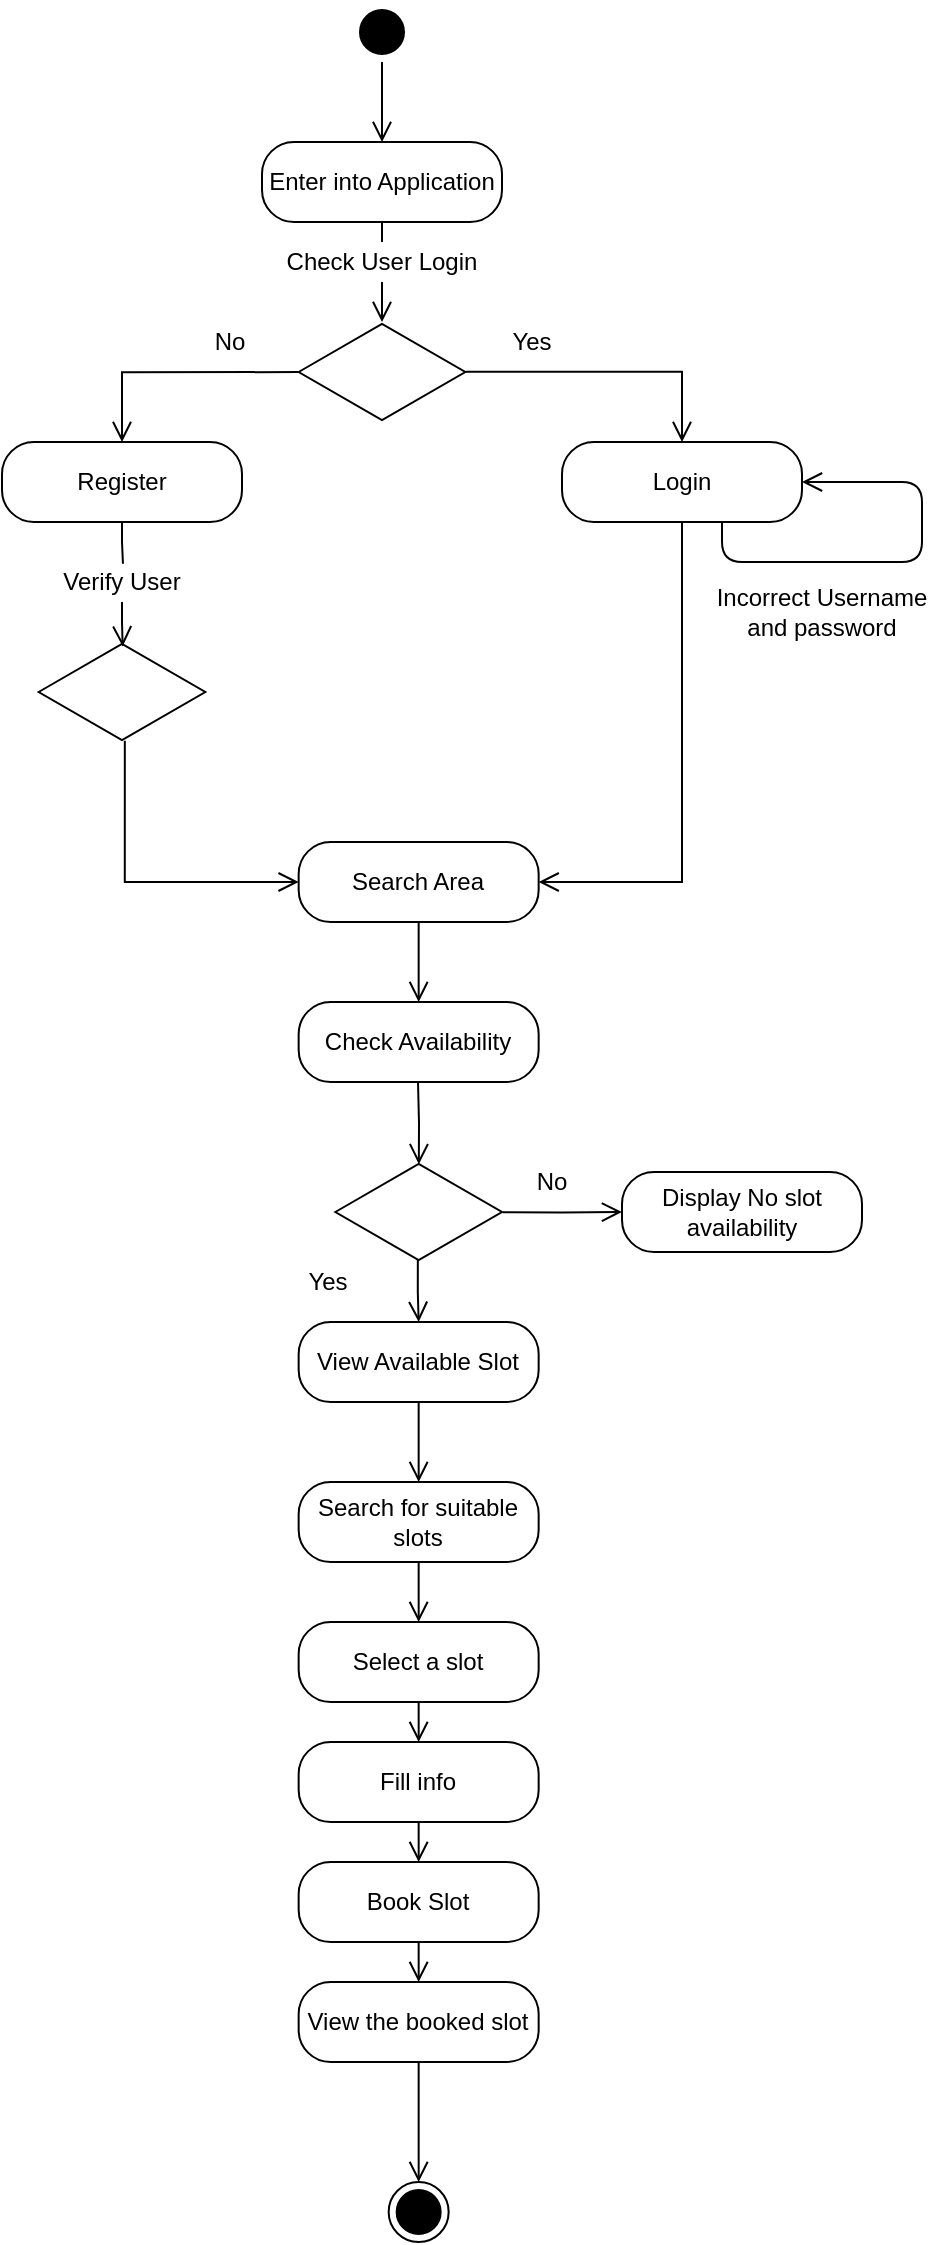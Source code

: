 <mxfile version="20.4.0" type="github">
  <diagram id="uE0wd6fe6isfQXGbURvr" name="Page-1">
    <mxGraphModel dx="640" dy="863" grid="1" gridSize="10" guides="1" tooltips="1" connect="1" arrows="1" fold="1" page="1" pageScale="1" pageWidth="3300" pageHeight="4681" math="0" shadow="0">
      <root>
        <mxCell id="0" />
        <mxCell id="1" parent="0" />
        <mxCell id="hHvPGeBcFVmDRbDqNKZQ-1" value="" style="ellipse;html=1;shape=startState;fillColor=#000000;" vertex="1" parent="1">
          <mxGeometry x="425" y="60" width="30" height="30" as="geometry" />
        </mxCell>
        <mxCell id="hHvPGeBcFVmDRbDqNKZQ-2" value="" style="edgeStyle=orthogonalEdgeStyle;html=1;verticalAlign=bottom;endArrow=open;endSize=8;strokeColor=#000000;rounded=0;exitX=0.5;exitY=1;exitDx=0;exitDy=0;" edge="1" source="hHvPGeBcFVmDRbDqNKZQ-1" parent="1">
          <mxGeometry relative="1" as="geometry">
            <mxPoint x="440" y="130" as="targetPoint" />
          </mxGeometry>
        </mxCell>
        <mxCell id="hHvPGeBcFVmDRbDqNKZQ-3" value="Enter into Application" style="rounded=1;whiteSpace=wrap;html=1;arcSize=40;" vertex="1" parent="1">
          <mxGeometry x="380" y="130" width="120" height="40" as="geometry" />
        </mxCell>
        <mxCell id="hHvPGeBcFVmDRbDqNKZQ-4" value="" style="edgeStyle=orthogonalEdgeStyle;html=1;verticalAlign=bottom;endArrow=open;endSize=8;strokeColor=#000000;rounded=0;" edge="1" source="hHvPGeBcFVmDRbDqNKZQ-3" parent="1">
          <mxGeometry relative="1" as="geometry">
            <mxPoint x="440" y="220" as="targetPoint" />
          </mxGeometry>
        </mxCell>
        <mxCell id="hHvPGeBcFVmDRbDqNKZQ-9" value="" style="html=1;whiteSpace=wrap;aspect=fixed;shape=isoRectangle;" vertex="1" parent="1">
          <mxGeometry x="398.33" y="220" width="83.33" height="50" as="geometry" />
        </mxCell>
        <mxCell id="hHvPGeBcFVmDRbDqNKZQ-10" value="Register" style="rounded=1;whiteSpace=wrap;html=1;arcSize=40;" vertex="1" parent="1">
          <mxGeometry x="250" y="280" width="120" height="40" as="geometry" />
        </mxCell>
        <mxCell id="hHvPGeBcFVmDRbDqNKZQ-11" value="" style="edgeStyle=orthogonalEdgeStyle;html=1;verticalAlign=bottom;endArrow=open;endSize=8;strokeColor=#000000;rounded=0;entryX=0.5;entryY=0;entryDx=0;entryDy=0;exitX=-0.003;exitY=0.501;exitDx=0;exitDy=0;exitPerimeter=0;" edge="1" parent="1" source="hHvPGeBcFVmDRbDqNKZQ-9" target="hHvPGeBcFVmDRbDqNKZQ-10">
          <mxGeometry relative="1" as="geometry">
            <mxPoint x="450" y="230" as="targetPoint" />
            <mxPoint x="450" y="180" as="sourcePoint" />
          </mxGeometry>
        </mxCell>
        <mxCell id="hHvPGeBcFVmDRbDqNKZQ-13" value="Login" style="rounded=1;whiteSpace=wrap;html=1;arcSize=40;" vertex="1" parent="1">
          <mxGeometry x="530" y="280" width="120" height="40" as="geometry" />
        </mxCell>
        <mxCell id="hHvPGeBcFVmDRbDqNKZQ-14" value="" style="edgeStyle=orthogonalEdgeStyle;html=1;verticalAlign=bottom;endArrow=open;endSize=8;strokeColor=#000000;rounded=0;entryX=0.5;entryY=0;entryDx=0;entryDy=0;exitX=1.003;exitY=0.498;exitDx=0;exitDy=0;exitPerimeter=0;" edge="1" parent="1" source="hHvPGeBcFVmDRbDqNKZQ-9" target="hHvPGeBcFVmDRbDqNKZQ-13">
          <mxGeometry relative="1" as="geometry">
            <mxPoint x="450" y="230" as="targetPoint" />
            <mxPoint x="450" y="180" as="sourcePoint" />
          </mxGeometry>
        </mxCell>
        <mxCell id="hHvPGeBcFVmDRbDqNKZQ-16" value="" style="html=1;whiteSpace=wrap;aspect=fixed;shape=isoRectangle;" vertex="1" parent="1">
          <mxGeometry x="268.33" y="380" width="83.33" height="50" as="geometry" />
        </mxCell>
        <mxCell id="hHvPGeBcFVmDRbDqNKZQ-17" value="" style="edgeStyle=orthogonalEdgeStyle;html=1;verticalAlign=bottom;endArrow=open;endSize=8;strokeColor=#000000;rounded=0;exitX=0.5;exitY=1;exitDx=0;exitDy=0;entryX=0.504;entryY=0.045;entryDx=0;entryDy=0;entryPerimeter=0;startArrow=none;" edge="1" parent="1" source="hHvPGeBcFVmDRbDqNKZQ-19" target="hHvPGeBcFVmDRbDqNKZQ-16">
          <mxGeometry relative="1" as="geometry">
            <mxPoint x="450" y="230" as="targetPoint" />
            <mxPoint x="450" y="180" as="sourcePoint" />
          </mxGeometry>
        </mxCell>
        <mxCell id="hHvPGeBcFVmDRbDqNKZQ-19" value="Verify User" style="rounded=0;whiteSpace=wrap;html=1;fontColor=#000000;fillColor=#FFFFFF;strokeColor=none;" vertex="1" parent="1">
          <mxGeometry x="250" y="340" width="120" height="20" as="geometry" />
        </mxCell>
        <mxCell id="hHvPGeBcFVmDRbDqNKZQ-20" value="" style="edgeStyle=orthogonalEdgeStyle;html=1;verticalAlign=bottom;endArrow=none;endSize=8;strokeColor=#000000;rounded=0;exitX=0.5;exitY=1;exitDx=0;exitDy=0;entryX=0.504;entryY=0.045;entryDx=0;entryDy=0;entryPerimeter=0;" edge="1" parent="1" source="hHvPGeBcFVmDRbDqNKZQ-10" target="hHvPGeBcFVmDRbDqNKZQ-19">
          <mxGeometry relative="1" as="geometry">
            <mxPoint x="310.328" y="382.25" as="targetPoint" />
            <mxPoint x="310" y="320" as="sourcePoint" />
          </mxGeometry>
        </mxCell>
        <mxCell id="hHvPGeBcFVmDRbDqNKZQ-21" value="Check User Login" style="rounded=0;whiteSpace=wrap;html=1;fontColor=#000000;fillColor=#FFFFFF;strokeColor=none;" vertex="1" parent="1">
          <mxGeometry x="380" y="180" width="120" height="20" as="geometry" />
        </mxCell>
        <mxCell id="hHvPGeBcFVmDRbDqNKZQ-22" value="Yes" style="rounded=0;whiteSpace=wrap;html=1;fontColor=#000000;fillColor=#FFFFFF;strokeColor=none;" vertex="1" parent="1">
          <mxGeometry x="490" y="220" width="50" height="20" as="geometry" />
        </mxCell>
        <mxCell id="hHvPGeBcFVmDRbDqNKZQ-23" value="No" style="rounded=0;whiteSpace=wrap;html=1;fontColor=#000000;fillColor=#FFFFFF;strokeColor=none;" vertex="1" parent="1">
          <mxGeometry x="340" y="220" width="48.33" height="20" as="geometry" />
        </mxCell>
        <mxCell id="hHvPGeBcFVmDRbDqNKZQ-24" value="Search Area" style="rounded=1;whiteSpace=wrap;html=1;arcSize=40;" vertex="1" parent="1">
          <mxGeometry x="398.33" y="480" width="120" height="40" as="geometry" />
        </mxCell>
        <mxCell id="hHvPGeBcFVmDRbDqNKZQ-25" value="" style="edgeStyle=orthogonalEdgeStyle;html=1;verticalAlign=bottom;endArrow=open;endSize=8;strokeColor=#000000;rounded=0;entryX=0;entryY=0.5;entryDx=0;entryDy=0;exitX=0.517;exitY=0.987;exitDx=0;exitDy=0;exitPerimeter=0;" edge="1" parent="1" source="hHvPGeBcFVmDRbDqNKZQ-16" target="hHvPGeBcFVmDRbDqNKZQ-24">
          <mxGeometry relative="1" as="geometry">
            <mxPoint x="600" y="290" as="targetPoint" />
            <mxPoint x="491.91" y="254.9" as="sourcePoint" />
          </mxGeometry>
        </mxCell>
        <mxCell id="hHvPGeBcFVmDRbDqNKZQ-26" value="" style="edgeStyle=orthogonalEdgeStyle;html=1;verticalAlign=bottom;endArrow=open;endSize=8;strokeColor=#000000;rounded=0;entryX=1;entryY=0.5;entryDx=0;entryDy=0;exitX=0.5;exitY=1;exitDx=0;exitDy=0;" edge="1" parent="1" source="hHvPGeBcFVmDRbDqNKZQ-13" target="hHvPGeBcFVmDRbDqNKZQ-24">
          <mxGeometry relative="1" as="geometry">
            <mxPoint x="610" y="300" as="targetPoint" />
            <mxPoint x="501.91" y="264.9" as="sourcePoint" />
          </mxGeometry>
        </mxCell>
        <mxCell id="hHvPGeBcFVmDRbDqNKZQ-27" value="Check Availability" style="rounded=1;whiteSpace=wrap;html=1;arcSize=40;" vertex="1" parent="1">
          <mxGeometry x="398.33" y="560" width="120" height="40" as="geometry" />
        </mxCell>
        <mxCell id="hHvPGeBcFVmDRbDqNKZQ-28" value="" style="edgeStyle=orthogonalEdgeStyle;html=1;verticalAlign=bottom;endArrow=open;endSize=8;strokeColor=#000000;rounded=0;entryX=0.5;entryY=0;entryDx=0;entryDy=0;exitX=0.5;exitY=1;exitDx=0;exitDy=0;" edge="1" parent="1" source="hHvPGeBcFVmDRbDqNKZQ-24" target="hHvPGeBcFVmDRbDqNKZQ-27">
          <mxGeometry relative="1" as="geometry">
            <mxPoint x="528.33" y="510" as="targetPoint" />
            <mxPoint x="600" y="330" as="sourcePoint" />
          </mxGeometry>
        </mxCell>
        <mxCell id="hHvPGeBcFVmDRbDqNKZQ-29" value="" style="html=1;whiteSpace=wrap;aspect=fixed;shape=isoRectangle;" vertex="1" parent="1">
          <mxGeometry x="416.67" y="640" width="83.33" height="50" as="geometry" />
        </mxCell>
        <mxCell id="hHvPGeBcFVmDRbDqNKZQ-30" value="" style="edgeStyle=orthogonalEdgeStyle;html=1;verticalAlign=bottom;endArrow=open;endSize=8;strokeColor=#000000;rounded=0;entryX=0.501;entryY=0.022;entryDx=0;entryDy=0;entryPerimeter=0;" edge="1" parent="1" target="hHvPGeBcFVmDRbDqNKZQ-29">
          <mxGeometry relative="1" as="geometry">
            <mxPoint x="468.33" y="570" as="targetPoint" />
            <mxPoint x="458" y="600" as="sourcePoint" />
          </mxGeometry>
        </mxCell>
        <mxCell id="hHvPGeBcFVmDRbDqNKZQ-32" value="View Available Slot" style="rounded=1;whiteSpace=wrap;html=1;arcSize=40;" vertex="1" parent="1">
          <mxGeometry x="398.33" y="720" width="120" height="40" as="geometry" />
        </mxCell>
        <mxCell id="hHvPGeBcFVmDRbDqNKZQ-33" value="" style="edgeStyle=orthogonalEdgeStyle;html=1;verticalAlign=bottom;endArrow=open;endSize=8;strokeColor=#000000;rounded=0;entryX=0.5;entryY=0;entryDx=0;entryDy=0;exitX=0.495;exitY=0.971;exitDx=0;exitDy=0;exitPerimeter=0;" edge="1" parent="1" source="hHvPGeBcFVmDRbDqNKZQ-29" target="hHvPGeBcFVmDRbDqNKZQ-32">
          <mxGeometry relative="1" as="geometry">
            <mxPoint x="468.418" y="651.1" as="targetPoint" />
            <mxPoint x="458" y="690" as="sourcePoint" />
          </mxGeometry>
        </mxCell>
        <mxCell id="hHvPGeBcFVmDRbDqNKZQ-34" value="Yes" style="rounded=0;whiteSpace=wrap;html=1;fontColor=#000000;fillColor=#FFFFFF;strokeColor=none;" vertex="1" parent="1">
          <mxGeometry x="388.33" y="690" width="50" height="20" as="geometry" />
        </mxCell>
        <mxCell id="hHvPGeBcFVmDRbDqNKZQ-35" value="Display No slot availability" style="rounded=1;whiteSpace=wrap;html=1;arcSize=40;" vertex="1" parent="1">
          <mxGeometry x="560" y="645" width="120" height="40" as="geometry" />
        </mxCell>
        <mxCell id="hHvPGeBcFVmDRbDqNKZQ-37" value="" style="edgeStyle=orthogonalEdgeStyle;html=1;verticalAlign=bottom;endArrow=open;endSize=8;strokeColor=#000000;rounded=0;entryX=0;entryY=0.5;entryDx=0;entryDy=0;exitX=1.004;exitY=0.503;exitDx=0;exitDy=0;exitPerimeter=0;" edge="1" parent="1" source="hHvPGeBcFVmDRbDqNKZQ-29" target="hHvPGeBcFVmDRbDqNKZQ-35">
          <mxGeometry relative="1" as="geometry">
            <mxPoint x="468.418" y="651.1" as="targetPoint" />
            <mxPoint x="510" y="670" as="sourcePoint" />
          </mxGeometry>
        </mxCell>
        <mxCell id="hHvPGeBcFVmDRbDqNKZQ-38" value="Search for suitable slots" style="rounded=1;whiteSpace=wrap;html=1;arcSize=40;" vertex="1" parent="1">
          <mxGeometry x="398.33" y="800" width="120" height="40" as="geometry" />
        </mxCell>
        <mxCell id="hHvPGeBcFVmDRbDqNKZQ-39" value="" style="edgeStyle=orthogonalEdgeStyle;html=1;verticalAlign=bottom;endArrow=open;endSize=8;strokeColor=#000000;rounded=0;entryX=0.5;entryY=0;entryDx=0;entryDy=0;exitX=0.5;exitY=1;exitDx=0;exitDy=0;" edge="1" parent="1" source="hHvPGeBcFVmDRbDqNKZQ-32" target="hHvPGeBcFVmDRbDqNKZQ-38">
          <mxGeometry relative="1" as="geometry">
            <mxPoint x="468.33" y="730" as="targetPoint" />
            <mxPoint x="467.918" y="698.55" as="sourcePoint" />
          </mxGeometry>
        </mxCell>
        <mxCell id="hHvPGeBcFVmDRbDqNKZQ-40" value="No" style="rounded=0;whiteSpace=wrap;html=1;fontColor=#000000;fillColor=#FFFFFF;strokeColor=none;" vertex="1" parent="1">
          <mxGeometry x="500" y="640" width="50" height="20" as="geometry" />
        </mxCell>
        <mxCell id="hHvPGeBcFVmDRbDqNKZQ-41" value="Select a slot" style="rounded=1;whiteSpace=wrap;html=1;arcSize=40;" vertex="1" parent="1">
          <mxGeometry x="398.33" y="870" width="120" height="40" as="geometry" />
        </mxCell>
        <mxCell id="hHvPGeBcFVmDRbDqNKZQ-42" value="Fill info" style="rounded=1;whiteSpace=wrap;html=1;arcSize=40;" vertex="1" parent="1">
          <mxGeometry x="398.33" y="930" width="120" height="40" as="geometry" />
        </mxCell>
        <mxCell id="hHvPGeBcFVmDRbDqNKZQ-43" value="Book Slot" style="rounded=1;whiteSpace=wrap;html=1;arcSize=40;" vertex="1" parent="1">
          <mxGeometry x="398.33" y="990" width="120" height="40" as="geometry" />
        </mxCell>
        <mxCell id="hHvPGeBcFVmDRbDqNKZQ-44" value="View the booked slot" style="rounded=1;whiteSpace=wrap;html=1;arcSize=40;" vertex="1" parent="1">
          <mxGeometry x="398.33" y="1050" width="120" height="40" as="geometry" />
        </mxCell>
        <mxCell id="hHvPGeBcFVmDRbDqNKZQ-45" value="" style="edgeStyle=orthogonalEdgeStyle;html=1;verticalAlign=bottom;endArrow=open;endSize=8;strokeColor=#000000;rounded=0;entryX=0.5;entryY=0;entryDx=0;entryDy=0;exitX=0.5;exitY=1;exitDx=0;exitDy=0;" edge="1" parent="1" source="hHvPGeBcFVmDRbDqNKZQ-38" target="hHvPGeBcFVmDRbDqNKZQ-41">
          <mxGeometry relative="1" as="geometry">
            <mxPoint x="468.33" y="810" as="targetPoint" />
            <mxPoint x="458" y="840" as="sourcePoint" />
          </mxGeometry>
        </mxCell>
        <mxCell id="hHvPGeBcFVmDRbDqNKZQ-46" value="" style="edgeStyle=orthogonalEdgeStyle;html=1;verticalAlign=bottom;endArrow=open;endSize=8;strokeColor=#000000;rounded=0;entryX=0.5;entryY=0;entryDx=0;entryDy=0;exitX=0.5;exitY=1;exitDx=0;exitDy=0;" edge="1" parent="1" source="hHvPGeBcFVmDRbDqNKZQ-41" target="hHvPGeBcFVmDRbDqNKZQ-42">
          <mxGeometry relative="1" as="geometry">
            <mxPoint x="478.33" y="820" as="targetPoint" />
            <mxPoint x="478.33" y="780" as="sourcePoint" />
          </mxGeometry>
        </mxCell>
        <mxCell id="hHvPGeBcFVmDRbDqNKZQ-47" value="" style="edgeStyle=orthogonalEdgeStyle;html=1;verticalAlign=bottom;endArrow=open;endSize=8;strokeColor=#000000;rounded=0;entryX=0.5;entryY=0;entryDx=0;entryDy=0;exitX=0.5;exitY=1;exitDx=0;exitDy=0;" edge="1" parent="1" source="hHvPGeBcFVmDRbDqNKZQ-42" target="hHvPGeBcFVmDRbDqNKZQ-43">
          <mxGeometry relative="1" as="geometry">
            <mxPoint x="488.33" y="830" as="targetPoint" />
            <mxPoint x="488.33" y="790" as="sourcePoint" />
          </mxGeometry>
        </mxCell>
        <mxCell id="hHvPGeBcFVmDRbDqNKZQ-48" value="" style="edgeStyle=orthogonalEdgeStyle;html=1;verticalAlign=bottom;endArrow=open;endSize=8;strokeColor=#000000;rounded=0;entryX=0.5;entryY=0;entryDx=0;entryDy=0;exitX=0.5;exitY=1;exitDx=0;exitDy=0;" edge="1" parent="1" source="hHvPGeBcFVmDRbDqNKZQ-43" target="hHvPGeBcFVmDRbDqNKZQ-44">
          <mxGeometry relative="1" as="geometry">
            <mxPoint x="498.33" y="840" as="targetPoint" />
            <mxPoint x="498.33" y="800" as="sourcePoint" />
          </mxGeometry>
        </mxCell>
        <mxCell id="hHvPGeBcFVmDRbDqNKZQ-49" value="" style="ellipse;html=1;shape=endState;fillColor=#000000;" vertex="1" parent="1">
          <mxGeometry x="443.33" y="1150" width="30" height="30" as="geometry" />
        </mxCell>
        <mxCell id="hHvPGeBcFVmDRbDqNKZQ-50" value="" style="edgeStyle=orthogonalEdgeStyle;html=1;verticalAlign=bottom;endArrow=open;endSize=8;strokeColor=#000000;rounded=0;entryX=0.5;entryY=0;entryDx=0;entryDy=0;exitX=0.5;exitY=1;exitDx=0;exitDy=0;" edge="1" parent="1" source="hHvPGeBcFVmDRbDqNKZQ-44" target="hHvPGeBcFVmDRbDqNKZQ-49">
          <mxGeometry relative="1" as="geometry">
            <mxPoint x="508.33" y="850" as="targetPoint" />
            <mxPoint x="508.33" y="810" as="sourcePoint" />
          </mxGeometry>
        </mxCell>
        <mxCell id="hHvPGeBcFVmDRbDqNKZQ-52" value="Incorrect Username and password" style="whiteSpace=wrap;html=1;strokeColor=none;fillColor=#FFFFFF;" vertex="1" parent="1">
          <mxGeometry x="600" y="350" width="120" height="30" as="geometry" />
        </mxCell>
        <mxCell id="hHvPGeBcFVmDRbDqNKZQ-57" value="" style="edgeStyle=orthogonalEdgeStyle;html=1;verticalAlign=bottom;endArrow=open;endSize=8;strokeColor=default;exitX=0.75;exitY=1;exitDx=0;exitDy=0;rounded=1;" edge="1" parent="1">
          <mxGeometry relative="1" as="geometry">
            <mxPoint x="650" y="300" as="targetPoint" />
            <mxPoint x="610" y="320" as="sourcePoint" />
            <Array as="points">
              <mxPoint x="710" y="340" />
            </Array>
          </mxGeometry>
        </mxCell>
      </root>
    </mxGraphModel>
  </diagram>
</mxfile>
